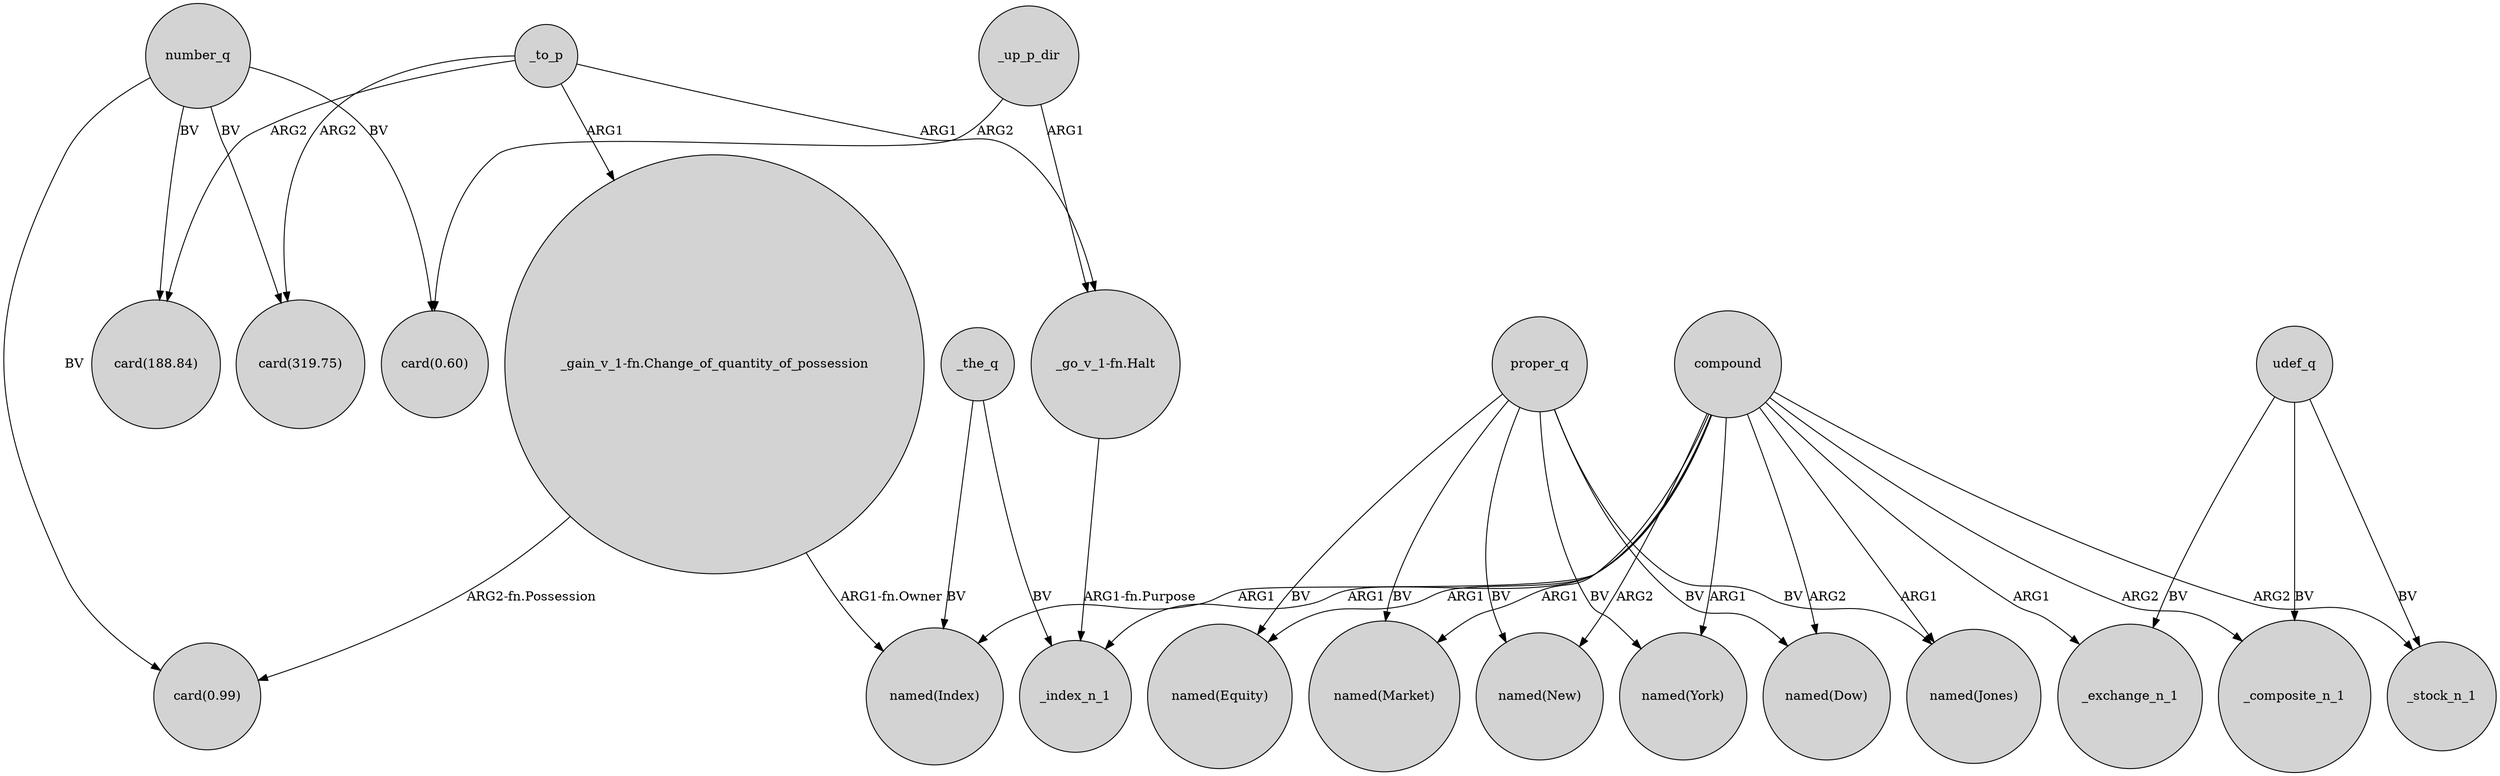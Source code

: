 digraph {
	node [shape=circle style=filled]
	_to_p -> "card(319.75)" [label=ARG2]
	number_q -> "card(0.60)" [label=BV]
	compound -> "named(Jones)" [label=ARG1]
	compound -> "named(Index)" [label=ARG1]
	compound -> "named(New)" [label=ARG2]
	proper_q -> "named(New)" [label=BV]
	udef_q -> _exchange_n_1 [label=BV]
	proper_q -> "named(Market)" [label=BV]
	"_gain_v_1-fn.Change_of_quantity_of_possession" -> "card(0.99)" [label="ARG2-fn.Possession"]
	_the_q -> "named(Index)" [label=BV]
	_the_q -> _index_n_1 [label=BV]
	compound -> _exchange_n_1 [label=ARG1]
	_up_p_dir -> "_go_v_1-fn.Halt" [label=ARG1]
	proper_q -> "named(York)" [label=BV]
	number_q -> "card(0.99)" [label=BV]
	_to_p -> "card(188.84)" [label=ARG2]
	udef_q -> _stock_n_1 [label=BV]
	compound -> _stock_n_1 [label=ARG2]
	number_q -> "card(319.75)" [label=BV]
	number_q -> "card(188.84)" [label=BV]
	proper_q -> "named(Jones)" [label=BV]
	proper_q -> "named(Dow)" [label=BV]
	"_gain_v_1-fn.Change_of_quantity_of_possession" -> "named(Index)" [label="ARG1-fn.Owner"]
	_up_p_dir -> "card(0.60)" [label=ARG2]
	compound -> _index_n_1 [label=ARG1]
	compound -> "named(Dow)" [label=ARG2]
	"_go_v_1-fn.Halt" -> _index_n_1 [label="ARG1-fn.Purpose"]
	udef_q -> _composite_n_1 [label=BV]
	compound -> "named(York)" [label=ARG1]
	_to_p -> "_go_v_1-fn.Halt" [label=ARG1]
	compound -> "named(Market)" [label=ARG1]
	compound -> _composite_n_1 [label=ARG2]
	compound -> "named(Equity)" [label=ARG1]
	proper_q -> "named(Equity)" [label=BV]
	_to_p -> "_gain_v_1-fn.Change_of_quantity_of_possession" [label=ARG1]
}
